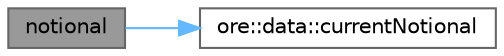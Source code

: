 digraph "notional"
{
 // INTERACTIVE_SVG=YES
 // LATEX_PDF_SIZE
  bgcolor="transparent";
  edge [fontname=Helvetica,fontsize=10,labelfontname=Helvetica,labelfontsize=10];
  node [fontname=Helvetica,fontsize=10,shape=box,height=0.2,width=0.4];
  rankdir="LR";
  Node1 [label="notional",height=0.2,width=0.4,color="gray40", fillcolor="grey60", style="filled", fontcolor="black",tooltip="Return the current notional in npvCurrency. See individual sub-classes for the precise definition."];
  Node1 -> Node2 [color="steelblue1",style="solid"];
  Node2 [label="ore::data::currentNotional",height=0.2,width=0.4,color="grey40", fillcolor="white", style="filled",URL="$namespaceore_1_1data.html#a43e91fce1c1cb13a28fa91d7d893109d",tooltip=" "];
}
